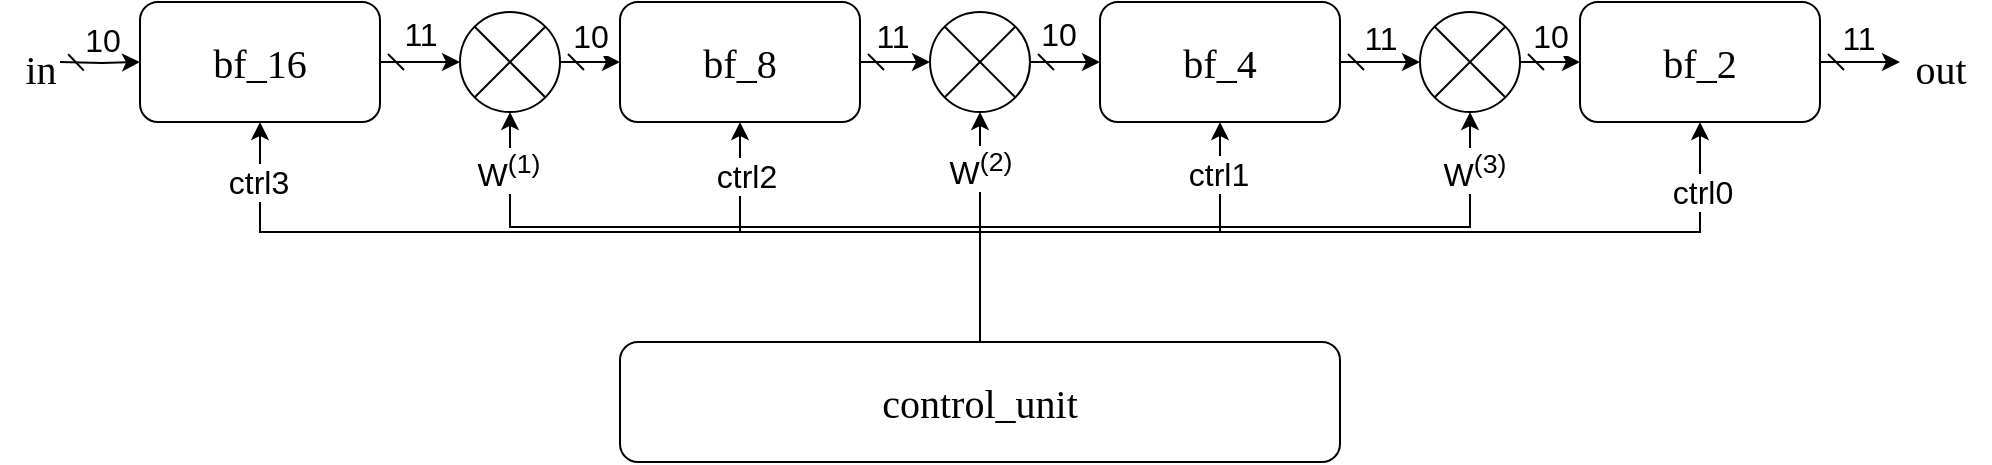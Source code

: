 <mxfile version="22.1.17" type="github">
  <diagram name="第 1 页" id="mlgCdUiVMjSLka7onku4">
    <mxGraphModel dx="1434" dy="746" grid="1" gridSize="10" guides="1" tooltips="1" connect="1" arrows="1" fold="1" page="1" pageScale="1" pageWidth="827" pageHeight="1169" math="0" shadow="0">
      <root>
        <mxCell id="0" />
        <mxCell id="1" parent="0" />
        <mxCell id="R15YkKF7BeIlNFCTIBEp-44" style="edgeStyle=orthogonalEdgeStyle;rounded=0;orthogonalLoop=1;jettySize=auto;html=1;exitX=1;exitY=0.5;exitDx=0;exitDy=0;entryX=0;entryY=0.5;entryDx=0;entryDy=0;startArrow=dash;startFill=0;" edge="1" parent="1" source="R15YkKF7BeIlNFCTIBEp-1" target="R15YkKF7BeIlNFCTIBEp-36">
          <mxGeometry relative="1" as="geometry" />
        </mxCell>
        <mxCell id="R15YkKF7BeIlNFCTIBEp-53" value="&lt;font style=&quot;font-size: 16px;&quot;&gt;11&lt;/font&gt;" style="edgeLabel;html=1;align=center;verticalAlign=bottom;resizable=0;points=[];labelPosition=center;verticalLabelPosition=top;" vertex="1" connectable="0" parent="R15YkKF7BeIlNFCTIBEp-44">
          <mxGeometry x="-0.086" y="2" relative="1" as="geometry">
            <mxPoint as="offset" />
          </mxGeometry>
        </mxCell>
        <mxCell id="R15YkKF7BeIlNFCTIBEp-1" value="&lt;font style=&quot;font-size: 20px;&quot; face=&quot;Times New Roman&quot;&gt;bf_8&lt;/font&gt;" style="rounded=1;whiteSpace=wrap;html=1;" vertex="1" parent="1">
          <mxGeometry x="320" y="340" width="120" height="60" as="geometry" />
        </mxCell>
        <mxCell id="R15YkKF7BeIlNFCTIBEp-35" style="edgeStyle=orthogonalEdgeStyle;rounded=0;orthogonalLoop=1;jettySize=auto;html=1;exitX=1;exitY=0.5;exitDx=0;exitDy=0;entryX=0;entryY=0.5;entryDx=0;entryDy=0;startArrow=dash;startFill=0;" edge="1" parent="1" source="R15YkKF7BeIlNFCTIBEp-2" target="R15YkKF7BeIlNFCTIBEp-34">
          <mxGeometry relative="1" as="geometry" />
        </mxCell>
        <mxCell id="R15YkKF7BeIlNFCTIBEp-56" value="&lt;font style=&quot;font-size: 16px;&quot;&gt;11&lt;/font&gt;" style="edgeLabel;html=1;align=center;verticalAlign=bottom;resizable=0;points=[];fontSize=11;fontFamily=Helvetica;fontColor=default;labelPosition=center;verticalLabelPosition=top;" vertex="1" connectable="0" parent="R15YkKF7BeIlNFCTIBEp-35">
          <mxGeometry y="1" relative="1" as="geometry">
            <mxPoint as="offset" />
          </mxGeometry>
        </mxCell>
        <mxCell id="R15YkKF7BeIlNFCTIBEp-2" value="&lt;font style=&quot;font-size: 20px;&quot; face=&quot;Times New Roman&quot;&gt;bf_4&lt;/font&gt;" style="rounded=1;whiteSpace=wrap;html=1;" vertex="1" parent="1">
          <mxGeometry x="560" y="340" width="120" height="60" as="geometry" />
        </mxCell>
        <mxCell id="R15YkKF7BeIlNFCTIBEp-47" style="edgeStyle=orthogonalEdgeStyle;rounded=0;orthogonalLoop=1;jettySize=auto;html=1;exitX=1;exitY=0.5;exitDx=0;exitDy=0;startArrow=dash;startFill=0;" edge="1" parent="1" source="R15YkKF7BeIlNFCTIBEp-3">
          <mxGeometry relative="1" as="geometry">
            <mxPoint x="960" y="370" as="targetPoint" />
          </mxGeometry>
        </mxCell>
        <mxCell id="R15YkKF7BeIlNFCTIBEp-58" value="&lt;font style=&quot;font-size: 16px;&quot;&gt;11&lt;/font&gt;" style="edgeLabel;html=1;align=center;verticalAlign=bottom;resizable=0;points=[];fontSize=11;fontFamily=Helvetica;fontColor=default;labelPosition=center;verticalLabelPosition=top;" vertex="1" connectable="0" parent="R15YkKF7BeIlNFCTIBEp-47">
          <mxGeometry x="-0.062" y="1" relative="1" as="geometry">
            <mxPoint as="offset" />
          </mxGeometry>
        </mxCell>
        <mxCell id="R15YkKF7BeIlNFCTIBEp-3" value="&lt;font style=&quot;font-size: 20px;&quot; face=&quot;Times New Roman&quot;&gt;bf_2&lt;/font&gt;" style="rounded=1;whiteSpace=wrap;html=1;" vertex="1" parent="1">
          <mxGeometry x="800" y="340" width="120" height="60" as="geometry" />
        </mxCell>
        <mxCell id="R15YkKF7BeIlNFCTIBEp-24" style="edgeStyle=orthogonalEdgeStyle;rounded=0;orthogonalLoop=1;jettySize=auto;html=1;exitX=0;exitY=0.5;exitDx=0;exitDy=0;entryX=0;entryY=0.5;entryDx=0;entryDy=0;startArrow=dash;startFill=0;" edge="1" parent="1" target="R15YkKF7BeIlNFCTIBEp-4">
          <mxGeometry relative="1" as="geometry">
            <mxPoint x="40" y="370" as="sourcePoint" />
          </mxGeometry>
        </mxCell>
        <mxCell id="R15YkKF7BeIlNFCTIBEp-30" value="&lt;font style=&quot;font-size: 16px;&quot;&gt;10&lt;/font&gt;" style="edgeLabel;html=1;align=center;verticalAlign=bottom;resizable=0;points=[];labelPosition=center;verticalLabelPosition=top;" vertex="1" connectable="0" parent="R15YkKF7BeIlNFCTIBEp-24">
          <mxGeometry relative="1" as="geometry">
            <mxPoint as="offset" />
          </mxGeometry>
        </mxCell>
        <mxCell id="R15YkKF7BeIlNFCTIBEp-42" style="edgeStyle=orthogonalEdgeStyle;rounded=0;orthogonalLoop=1;jettySize=auto;html=1;exitX=1;exitY=0.5;exitDx=0;exitDy=0;entryX=0;entryY=0.5;entryDx=0;entryDy=0;startArrow=dash;startFill=0;" edge="1" parent="1" source="R15YkKF7BeIlNFCTIBEp-4" target="R15YkKF7BeIlNFCTIBEp-37">
          <mxGeometry relative="1" as="geometry" />
        </mxCell>
        <mxCell id="R15YkKF7BeIlNFCTIBEp-48" value="&lt;font style=&quot;font-size: 16px;&quot;&gt;11&lt;/font&gt;" style="edgeLabel;html=1;align=center;verticalAlign=bottom;resizable=0;points=[];labelPosition=center;verticalLabelPosition=top;" vertex="1" connectable="0" parent="R15YkKF7BeIlNFCTIBEp-42">
          <mxGeometry y="3" relative="1" as="geometry">
            <mxPoint as="offset" />
          </mxGeometry>
        </mxCell>
        <mxCell id="R15YkKF7BeIlNFCTIBEp-4" value="&lt;font style=&quot;font-size: 20px;&quot; face=&quot;Times New Roman&quot;&gt;bf_16&lt;/font&gt;" style="rounded=1;whiteSpace=wrap;html=1;" vertex="1" parent="1">
          <mxGeometry x="80" y="340" width="120" height="60" as="geometry" />
        </mxCell>
        <mxCell id="R15YkKF7BeIlNFCTIBEp-11" style="edgeStyle=orthogonalEdgeStyle;rounded=0;orthogonalLoop=1;jettySize=auto;html=1;exitX=0.5;exitY=0;exitDx=0;exitDy=0;entryX=0.5;entryY=1;entryDx=0;entryDy=0;" edge="1" parent="1" source="R15YkKF7BeIlNFCTIBEp-8" target="R15YkKF7BeIlNFCTIBEp-4">
          <mxGeometry relative="1" as="geometry" />
        </mxCell>
        <mxCell id="R15YkKF7BeIlNFCTIBEp-61" value="&lt;font style=&quot;font-size: 16px;&quot;&gt;ctrl3&lt;/font&gt;" style="edgeLabel;html=1;align=center;verticalAlign=middle;resizable=0;points=[];fontSize=11;fontFamily=Helvetica;fontColor=default;labelPosition=center;verticalLabelPosition=middle;" vertex="1" connectable="0" parent="R15YkKF7BeIlNFCTIBEp-11">
          <mxGeometry x="0.872" y="1" relative="1" as="geometry">
            <mxPoint as="offset" />
          </mxGeometry>
        </mxCell>
        <mxCell id="R15YkKF7BeIlNFCTIBEp-15" style="edgeStyle=orthogonalEdgeStyle;rounded=0;orthogonalLoop=1;jettySize=auto;html=1;exitX=0.5;exitY=0;exitDx=0;exitDy=0;entryX=0.5;entryY=1;entryDx=0;entryDy=0;" edge="1" parent="1" source="R15YkKF7BeIlNFCTIBEp-8" target="R15YkKF7BeIlNFCTIBEp-1">
          <mxGeometry relative="1" as="geometry" />
        </mxCell>
        <mxCell id="R15YkKF7BeIlNFCTIBEp-62" value="&lt;font style=&quot;font-size: 16px;&quot;&gt;ctrl2&lt;/font&gt;" style="edgeLabel;html=1;align=center;verticalAlign=middle;resizable=0;points=[];fontSize=11;fontFamily=Helvetica;fontColor=default;labelPosition=center;verticalLabelPosition=middle;" vertex="1" connectable="0" parent="R15YkKF7BeIlNFCTIBEp-15">
          <mxGeometry x="0.765" y="-3" relative="1" as="geometry">
            <mxPoint as="offset" />
          </mxGeometry>
        </mxCell>
        <mxCell id="R15YkKF7BeIlNFCTIBEp-16" style="edgeStyle=orthogonalEdgeStyle;rounded=0;orthogonalLoop=1;jettySize=auto;html=1;exitX=0.5;exitY=0;exitDx=0;exitDy=0;entryX=0.5;entryY=1;entryDx=0;entryDy=0;" edge="1" parent="1" source="R15YkKF7BeIlNFCTIBEp-8" target="R15YkKF7BeIlNFCTIBEp-2">
          <mxGeometry relative="1" as="geometry" />
        </mxCell>
        <mxCell id="R15YkKF7BeIlNFCTIBEp-63" value="&lt;font style=&quot;font-size: 16px;&quot;&gt;ctrl1&lt;/font&gt;" style="edgeLabel;html=1;align=center;verticalAlign=middle;resizable=0;points=[];fontSize=11;fontFamily=Helvetica;fontColor=default;labelPosition=center;verticalLabelPosition=middle;" vertex="1" connectable="0" parent="R15YkKF7BeIlNFCTIBEp-16">
          <mxGeometry x="0.774" y="1" relative="1" as="geometry">
            <mxPoint as="offset" />
          </mxGeometry>
        </mxCell>
        <mxCell id="R15YkKF7BeIlNFCTIBEp-17" style="edgeStyle=orthogonalEdgeStyle;rounded=0;orthogonalLoop=1;jettySize=auto;html=1;exitX=0.5;exitY=0;exitDx=0;exitDy=0;entryX=0.5;entryY=1;entryDx=0;entryDy=0;" edge="1" parent="1" source="R15YkKF7BeIlNFCTIBEp-8" target="R15YkKF7BeIlNFCTIBEp-3">
          <mxGeometry relative="1" as="geometry" />
        </mxCell>
        <mxCell id="R15YkKF7BeIlNFCTIBEp-64" value="&lt;font style=&quot;font-size: 16px;&quot;&gt;ctrl0&lt;/font&gt;" style="edgeLabel;html=1;align=center;verticalAlign=middle;resizable=0;points=[];fontSize=11;fontFamily=Helvetica;fontColor=default;labelPosition=center;verticalLabelPosition=middle;" vertex="1" connectable="0" parent="R15YkKF7BeIlNFCTIBEp-17">
          <mxGeometry x="0.851" y="-1" relative="1" as="geometry">
            <mxPoint as="offset" />
          </mxGeometry>
        </mxCell>
        <mxCell id="R15YkKF7BeIlNFCTIBEp-39" style="edgeStyle=orthogonalEdgeStyle;rounded=0;orthogonalLoop=1;jettySize=auto;html=1;exitX=0.5;exitY=0;exitDx=0;exitDy=0;entryX=0.5;entryY=1;entryDx=0;entryDy=0;movable=1;resizable=1;rotatable=1;deletable=1;editable=1;locked=0;connectable=1;" edge="1" parent="1" source="R15YkKF7BeIlNFCTIBEp-8" target="R15YkKF7BeIlNFCTIBEp-37">
          <mxGeometry relative="1" as="geometry" />
        </mxCell>
        <mxCell id="R15YkKF7BeIlNFCTIBEp-65" value="&lt;font style=&quot;font-size: 16px;&quot;&gt;W&lt;sup&gt;(1)&lt;/sup&gt;&lt;/font&gt;" style="edgeLabel;html=1;align=center;verticalAlign=middle;resizable=0;points=[];fontSize=11;fontFamily=Helvetica;fontColor=default;" vertex="1" connectable="0" parent="R15YkKF7BeIlNFCTIBEp-39">
          <mxGeometry x="0.834" y="1" relative="1" as="geometry">
            <mxPoint as="offset" />
          </mxGeometry>
        </mxCell>
        <mxCell id="R15YkKF7BeIlNFCTIBEp-40" style="edgeStyle=orthogonalEdgeStyle;rounded=0;orthogonalLoop=1;jettySize=auto;html=1;exitX=0.5;exitY=0;exitDx=0;exitDy=0;entryX=0.5;entryY=1;entryDx=0;entryDy=0;" edge="1" parent="1" source="R15YkKF7BeIlNFCTIBEp-8" target="R15YkKF7BeIlNFCTIBEp-36">
          <mxGeometry relative="1" as="geometry" />
        </mxCell>
        <mxCell id="R15YkKF7BeIlNFCTIBEp-66" value="&lt;font style=&quot;font-size: 16px;&quot;&gt;W&lt;sup&gt;(2)&lt;/sup&gt;&lt;/font&gt;" style="edgeLabel;html=1;align=center;verticalAlign=middle;resizable=0;points=[];fontSize=11;fontFamily=Helvetica;fontColor=default;" vertex="1" connectable="0" parent="R15YkKF7BeIlNFCTIBEp-40">
          <mxGeometry x="0.513" relative="1" as="geometry">
            <mxPoint as="offset" />
          </mxGeometry>
        </mxCell>
        <mxCell id="R15YkKF7BeIlNFCTIBEp-41" style="edgeStyle=orthogonalEdgeStyle;rounded=0;orthogonalLoop=1;jettySize=auto;html=1;exitX=0.5;exitY=0;exitDx=0;exitDy=0;entryX=0.5;entryY=1;entryDx=0;entryDy=0;" edge="1" parent="1" source="R15YkKF7BeIlNFCTIBEp-8" target="R15YkKF7BeIlNFCTIBEp-34">
          <mxGeometry relative="1" as="geometry" />
        </mxCell>
        <mxCell id="R15YkKF7BeIlNFCTIBEp-67" value="&lt;font style=&quot;font-size: 16px;&quot;&gt;W&lt;sup&gt;(3)&lt;/sup&gt;&lt;/font&gt;" style="edgeLabel;html=1;align=center;verticalAlign=middle;resizable=0;points=[];fontSize=11;fontFamily=Helvetica;fontColor=default;" vertex="1" connectable="0" parent="R15YkKF7BeIlNFCTIBEp-41">
          <mxGeometry x="0.839" y="-2" relative="1" as="geometry">
            <mxPoint as="offset" />
          </mxGeometry>
        </mxCell>
        <mxCell id="R15YkKF7BeIlNFCTIBEp-8" value="&lt;font style=&quot;font-size: 20px;&quot; face=&quot;Times New Roman&quot;&gt;control_unit&lt;/font&gt;" style="rounded=1;whiteSpace=wrap;html=1;" vertex="1" parent="1">
          <mxGeometry x="320" y="510" width="360" height="60" as="geometry" />
        </mxCell>
        <mxCell id="R15YkKF7BeIlNFCTIBEp-46" style="edgeStyle=orthogonalEdgeStyle;rounded=0;orthogonalLoop=1;jettySize=auto;html=1;exitX=1;exitY=0.5;exitDx=0;exitDy=0;entryX=0;entryY=0.5;entryDx=0;entryDy=0;startArrow=dash;startFill=0;" edge="1" parent="1" source="R15YkKF7BeIlNFCTIBEp-34" target="R15YkKF7BeIlNFCTIBEp-3">
          <mxGeometry relative="1" as="geometry" />
        </mxCell>
        <mxCell id="R15YkKF7BeIlNFCTIBEp-57" value="&lt;font style=&quot;font-size: 16px;&quot;&gt;10&lt;/font&gt;" style="edgeLabel;html=1;align=center;verticalAlign=bottom;resizable=0;points=[];fontSize=11;fontFamily=Helvetica;fontColor=default;labelPosition=center;verticalLabelPosition=top;" vertex="1" connectable="0" parent="R15YkKF7BeIlNFCTIBEp-46">
          <mxGeometry y="2" relative="1" as="geometry">
            <mxPoint as="offset" />
          </mxGeometry>
        </mxCell>
        <mxCell id="R15YkKF7BeIlNFCTIBEp-34" value="" style="shape=sumEllipse;perimeter=ellipsePerimeter;whiteSpace=wrap;html=1;backgroundOutline=1;aspect=fixed;" vertex="1" parent="1">
          <mxGeometry x="720" y="345" width="50" height="50" as="geometry" />
        </mxCell>
        <mxCell id="R15YkKF7BeIlNFCTIBEp-45" style="edgeStyle=orthogonalEdgeStyle;rounded=0;orthogonalLoop=1;jettySize=auto;html=1;exitX=1;exitY=0.5;exitDx=0;exitDy=0;entryX=0;entryY=0.5;entryDx=0;entryDy=0;startArrow=dash;startFill=0;" edge="1" parent="1" source="R15YkKF7BeIlNFCTIBEp-36" target="R15YkKF7BeIlNFCTIBEp-2">
          <mxGeometry relative="1" as="geometry" />
        </mxCell>
        <mxCell id="R15YkKF7BeIlNFCTIBEp-55" value="&lt;font style=&quot;font-size: 16px;&quot;&gt;10&lt;/font&gt;" style="edgeLabel;html=1;align=center;verticalAlign=bottom;resizable=0;points=[];fontSize=11;fontFamily=Helvetica;fontColor=default;labelPosition=center;verticalLabelPosition=top;" vertex="1" connectable="0" parent="R15YkKF7BeIlNFCTIBEp-45">
          <mxGeometry x="-0.2" y="3" relative="1" as="geometry">
            <mxPoint as="offset" />
          </mxGeometry>
        </mxCell>
        <mxCell id="R15YkKF7BeIlNFCTIBEp-36" value="" style="shape=sumEllipse;perimeter=ellipsePerimeter;whiteSpace=wrap;html=1;backgroundOutline=1;aspect=fixed;" vertex="1" parent="1">
          <mxGeometry x="475" y="345" width="50" height="50" as="geometry" />
        </mxCell>
        <mxCell id="R15YkKF7BeIlNFCTIBEp-43" style="edgeStyle=orthogonalEdgeStyle;rounded=0;orthogonalLoop=1;jettySize=auto;html=1;exitX=1;exitY=0.5;exitDx=0;exitDy=0;entryX=0;entryY=0.5;entryDx=0;entryDy=0;startArrow=dash;startFill=0;" edge="1" parent="1" source="R15YkKF7BeIlNFCTIBEp-37" target="R15YkKF7BeIlNFCTIBEp-1">
          <mxGeometry relative="1" as="geometry" />
        </mxCell>
        <mxCell id="R15YkKF7BeIlNFCTIBEp-50" value="&lt;font style=&quot;font-size: 16px;&quot;&gt;10&lt;/font&gt;" style="edgeLabel;html=1;align=center;verticalAlign=bottom;resizable=0;points=[];labelPosition=center;verticalLabelPosition=top;" vertex="1" connectable="0" parent="R15YkKF7BeIlNFCTIBEp-43">
          <mxGeometry y="2" relative="1" as="geometry">
            <mxPoint as="offset" />
          </mxGeometry>
        </mxCell>
        <mxCell id="R15YkKF7BeIlNFCTIBEp-37" value="" style="shape=sumEllipse;perimeter=ellipsePerimeter;whiteSpace=wrap;html=1;backgroundOutline=1;aspect=fixed;" vertex="1" parent="1">
          <mxGeometry x="240" y="345" width="50" height="50" as="geometry" />
        </mxCell>
        <mxCell id="R15YkKF7BeIlNFCTIBEp-68" value="&lt;font style=&quot;font-size: 20px;&quot; face=&quot;Times New Roman&quot;&gt;in&lt;/font&gt;" style="text;html=1;align=center;verticalAlign=middle;resizable=0;points=[];autosize=1;strokeColor=none;fillColor=none;fontSize=11;fontFamily=Helvetica;fontColor=default;" vertex="1" parent="1">
          <mxGeometry x="10" y="353" width="40" height="40" as="geometry" />
        </mxCell>
        <mxCell id="R15YkKF7BeIlNFCTIBEp-69" value="&lt;font style=&quot;font-size: 20px;&quot; face=&quot;Times New Roman&quot;&gt;out&lt;/font&gt;" style="text;html=1;align=center;verticalAlign=middle;resizable=0;points=[];autosize=1;strokeColor=none;fillColor=none;fontSize=11;fontFamily=Helvetica;fontColor=default;" vertex="1" parent="1">
          <mxGeometry x="955" y="353" width="50" height="40" as="geometry" />
        </mxCell>
      </root>
    </mxGraphModel>
  </diagram>
</mxfile>
